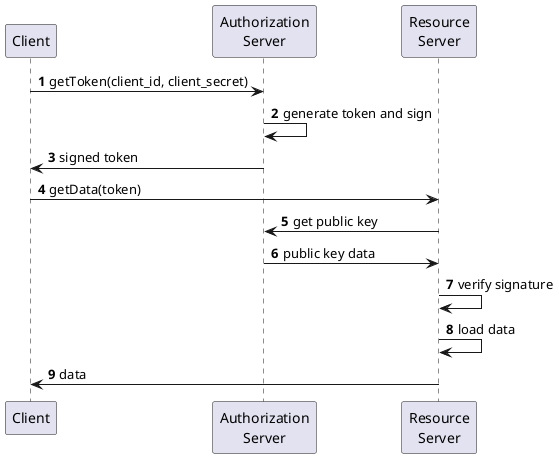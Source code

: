 @startuml
autonumber
participant c as "Client"
participant auth as "Authorization\nServer"
participant rs as "Resource\nServer"

c->auth: getToken(client_id, client_secret)
auth->auth: generate token and sign

auth->c : signed token

c->rs: getData(token)

rs->auth: get public key
auth->rs: public key data

rs->rs: verify signature

rs->rs: load data

rs->c: data


@enduml